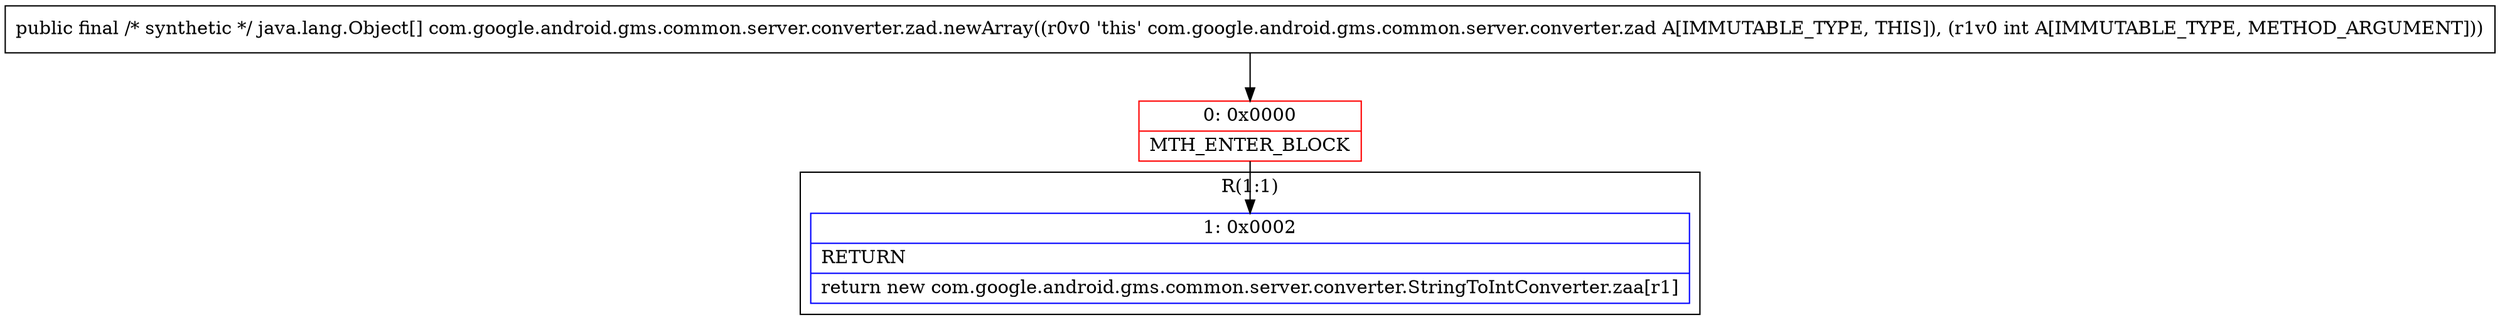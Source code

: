 digraph "CFG forcom.google.android.gms.common.server.converter.zad.newArray(I)[Ljava\/lang\/Object;" {
subgraph cluster_Region_1933565054 {
label = "R(1:1)";
node [shape=record,color=blue];
Node_1 [shape=record,label="{1\:\ 0x0002|RETURN\l|return new com.google.android.gms.common.server.converter.StringToIntConverter.zaa[r1]\l}"];
}
Node_0 [shape=record,color=red,label="{0\:\ 0x0000|MTH_ENTER_BLOCK\l}"];
MethodNode[shape=record,label="{public final \/* synthetic *\/ java.lang.Object[] com.google.android.gms.common.server.converter.zad.newArray((r0v0 'this' com.google.android.gms.common.server.converter.zad A[IMMUTABLE_TYPE, THIS]), (r1v0 int A[IMMUTABLE_TYPE, METHOD_ARGUMENT])) }"];
MethodNode -> Node_0;
Node_0 -> Node_1;
}

